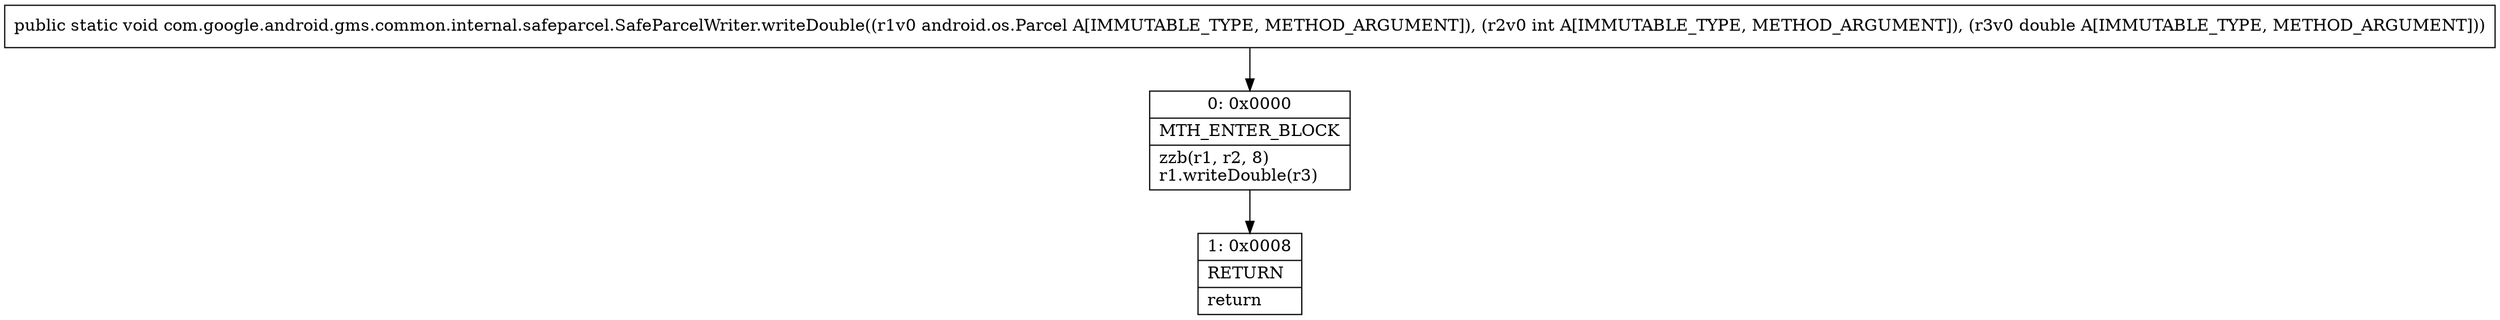 digraph "CFG forcom.google.android.gms.common.internal.safeparcel.SafeParcelWriter.writeDouble(Landroid\/os\/Parcel;ID)V" {
Node_0 [shape=record,label="{0\:\ 0x0000|MTH_ENTER_BLOCK\l|zzb(r1, r2, 8)\lr1.writeDouble(r3)\l}"];
Node_1 [shape=record,label="{1\:\ 0x0008|RETURN\l|return\l}"];
MethodNode[shape=record,label="{public static void com.google.android.gms.common.internal.safeparcel.SafeParcelWriter.writeDouble((r1v0 android.os.Parcel A[IMMUTABLE_TYPE, METHOD_ARGUMENT]), (r2v0 int A[IMMUTABLE_TYPE, METHOD_ARGUMENT]), (r3v0 double A[IMMUTABLE_TYPE, METHOD_ARGUMENT])) }"];
MethodNode -> Node_0;
Node_0 -> Node_1;
}


